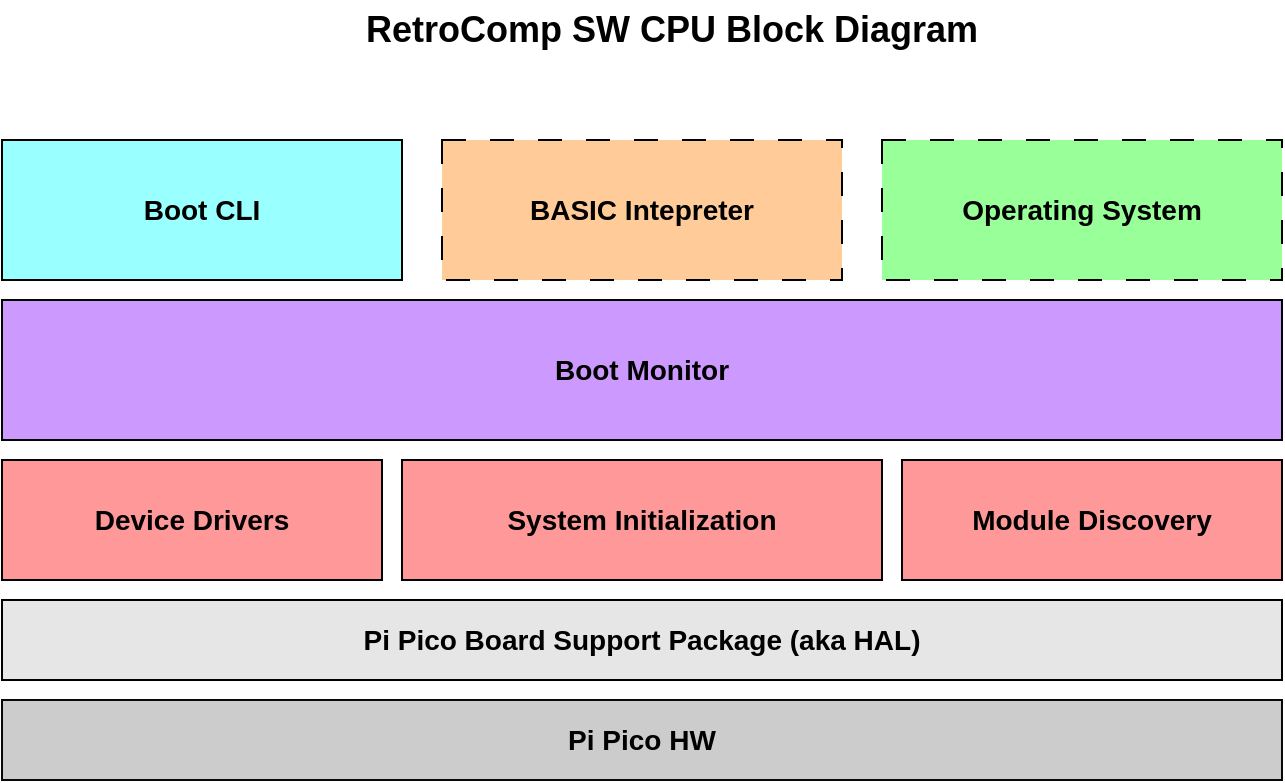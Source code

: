 <mxfile version="28.0.6">
  <diagram id="gKfQR6QMqfabCFEobmAz" name="Page-1">
    <mxGraphModel dx="995" dy="726" grid="1" gridSize="10" guides="1" tooltips="1" connect="1" arrows="1" fold="1" page="1" pageScale="1" pageWidth="1100" pageHeight="850" math="0" shadow="0">
      <root>
        <mxCell id="0" />
        <mxCell id="1" parent="0" />
        <mxCell id="XGa5Y8sCl0DmdLY9kct8-3" value="&lt;b&gt;&lt;font style=&quot;font-size: 14px;&quot;&gt;Pi Pico HW&lt;/font&gt;&lt;/b&gt;" style="rounded=0;whiteSpace=wrap;html=1;fillColor=#CCCCCC;strokeColor=light-dark(#080808, #5c79a3);" parent="1" vertex="1">
          <mxGeometry x="160" y="520" width="640" height="40" as="geometry" />
        </mxCell>
        <mxCell id="XGa5Y8sCl0DmdLY9kct8-5" value="&lt;b&gt;&lt;font style=&quot;font-size: 14px;&quot;&gt;Pi Pico Board Support Package (aka HAL)&lt;/font&gt;&lt;/b&gt;" style="rounded=0;whiteSpace=wrap;html=1;fillColor=#E6E6E6;" parent="1" vertex="1">
          <mxGeometry x="160" y="470" width="640" height="40" as="geometry" />
        </mxCell>
        <mxCell id="CG7hZ_wFSSS8GAl2Qvh1-33" value="&lt;b&gt;&lt;font style=&quot;font-size: 18px;&quot;&gt;RetroComp SW CPU Block Diagram&lt;/font&gt;&lt;/b&gt;" style="text;html=1;align=center;verticalAlign=middle;whiteSpace=wrap;rounded=0;" parent="1" vertex="1">
          <mxGeometry x="320" y="170" width="350" height="30" as="geometry" />
        </mxCell>
        <mxCell id="Itc3ws8kvYK7tVQTwQo3-1" value="&lt;b&gt;&lt;font style=&quot;font-size: 14px;&quot;&gt;System Initialization&lt;/font&gt;&lt;/b&gt;" style="rounded=0;whiteSpace=wrap;html=1;fillColor=#FF9999;" vertex="1" parent="1">
          <mxGeometry x="360" y="400" width="240" height="60" as="geometry" />
        </mxCell>
        <mxCell id="Itc3ws8kvYK7tVQTwQo3-2" value="&lt;b&gt;&lt;font style=&quot;font-size: 14px;&quot;&gt;Module Discovery&lt;/font&gt;&lt;/b&gt;" style="rounded=0;whiteSpace=wrap;html=1;fillColor=#FF9999;" vertex="1" parent="1">
          <mxGeometry x="610" y="400" width="190" height="60" as="geometry" />
        </mxCell>
        <mxCell id="Itc3ws8kvYK7tVQTwQo3-3" value="&lt;b&gt;&lt;font style=&quot;font-size: 14px;&quot;&gt;Boot Monitor&lt;/font&gt;&lt;/b&gt;" style="rounded=0;whiteSpace=wrap;html=1;fillColor=#CC99FF;" vertex="1" parent="1">
          <mxGeometry x="160" y="320" width="640" height="70" as="geometry" />
        </mxCell>
        <mxCell id="Itc3ws8kvYK7tVQTwQo3-4" value="&lt;b&gt;&lt;font style=&quot;font-size: 14px;&quot;&gt;Device Drivers&lt;/font&gt;&lt;/b&gt;" style="rounded=0;whiteSpace=wrap;html=1;fillColor=#FF9999;" vertex="1" parent="1">
          <mxGeometry x="160" y="400" width="190" height="60" as="geometry" />
        </mxCell>
        <mxCell id="Itc3ws8kvYK7tVQTwQo3-5" value="&lt;b&gt;&lt;font style=&quot;font-size: 14px;&quot;&gt;Boot CLI&lt;/font&gt;&lt;/b&gt;" style="rounded=0;whiteSpace=wrap;html=1;fillColor=#99FFFF;" vertex="1" parent="1">
          <mxGeometry x="160" y="240" width="200" height="70" as="geometry" />
        </mxCell>
        <mxCell id="Itc3ws8kvYK7tVQTwQo3-6" value="&lt;b&gt;&lt;font style=&quot;font-size: 14px;&quot;&gt;Operating System&lt;/font&gt;&lt;/b&gt;" style="rounded=0;whiteSpace=wrap;html=1;fillColor=#99FF99;dashed=1;dashPattern=12 12;" vertex="1" parent="1">
          <mxGeometry x="600" y="240" width="200" height="70" as="geometry" />
        </mxCell>
        <mxCell id="Itc3ws8kvYK7tVQTwQo3-7" value="&lt;b&gt;&lt;font style=&quot;font-size: 14px;&quot;&gt;BASIC Intepreter&lt;/font&gt;&lt;/b&gt;" style="rounded=0;whiteSpace=wrap;html=1;fillColor=#FFCC99;dashed=1;dashPattern=12 12;" vertex="1" parent="1">
          <mxGeometry x="380" y="240" width="200" height="70" as="geometry" />
        </mxCell>
      </root>
    </mxGraphModel>
  </diagram>
</mxfile>
